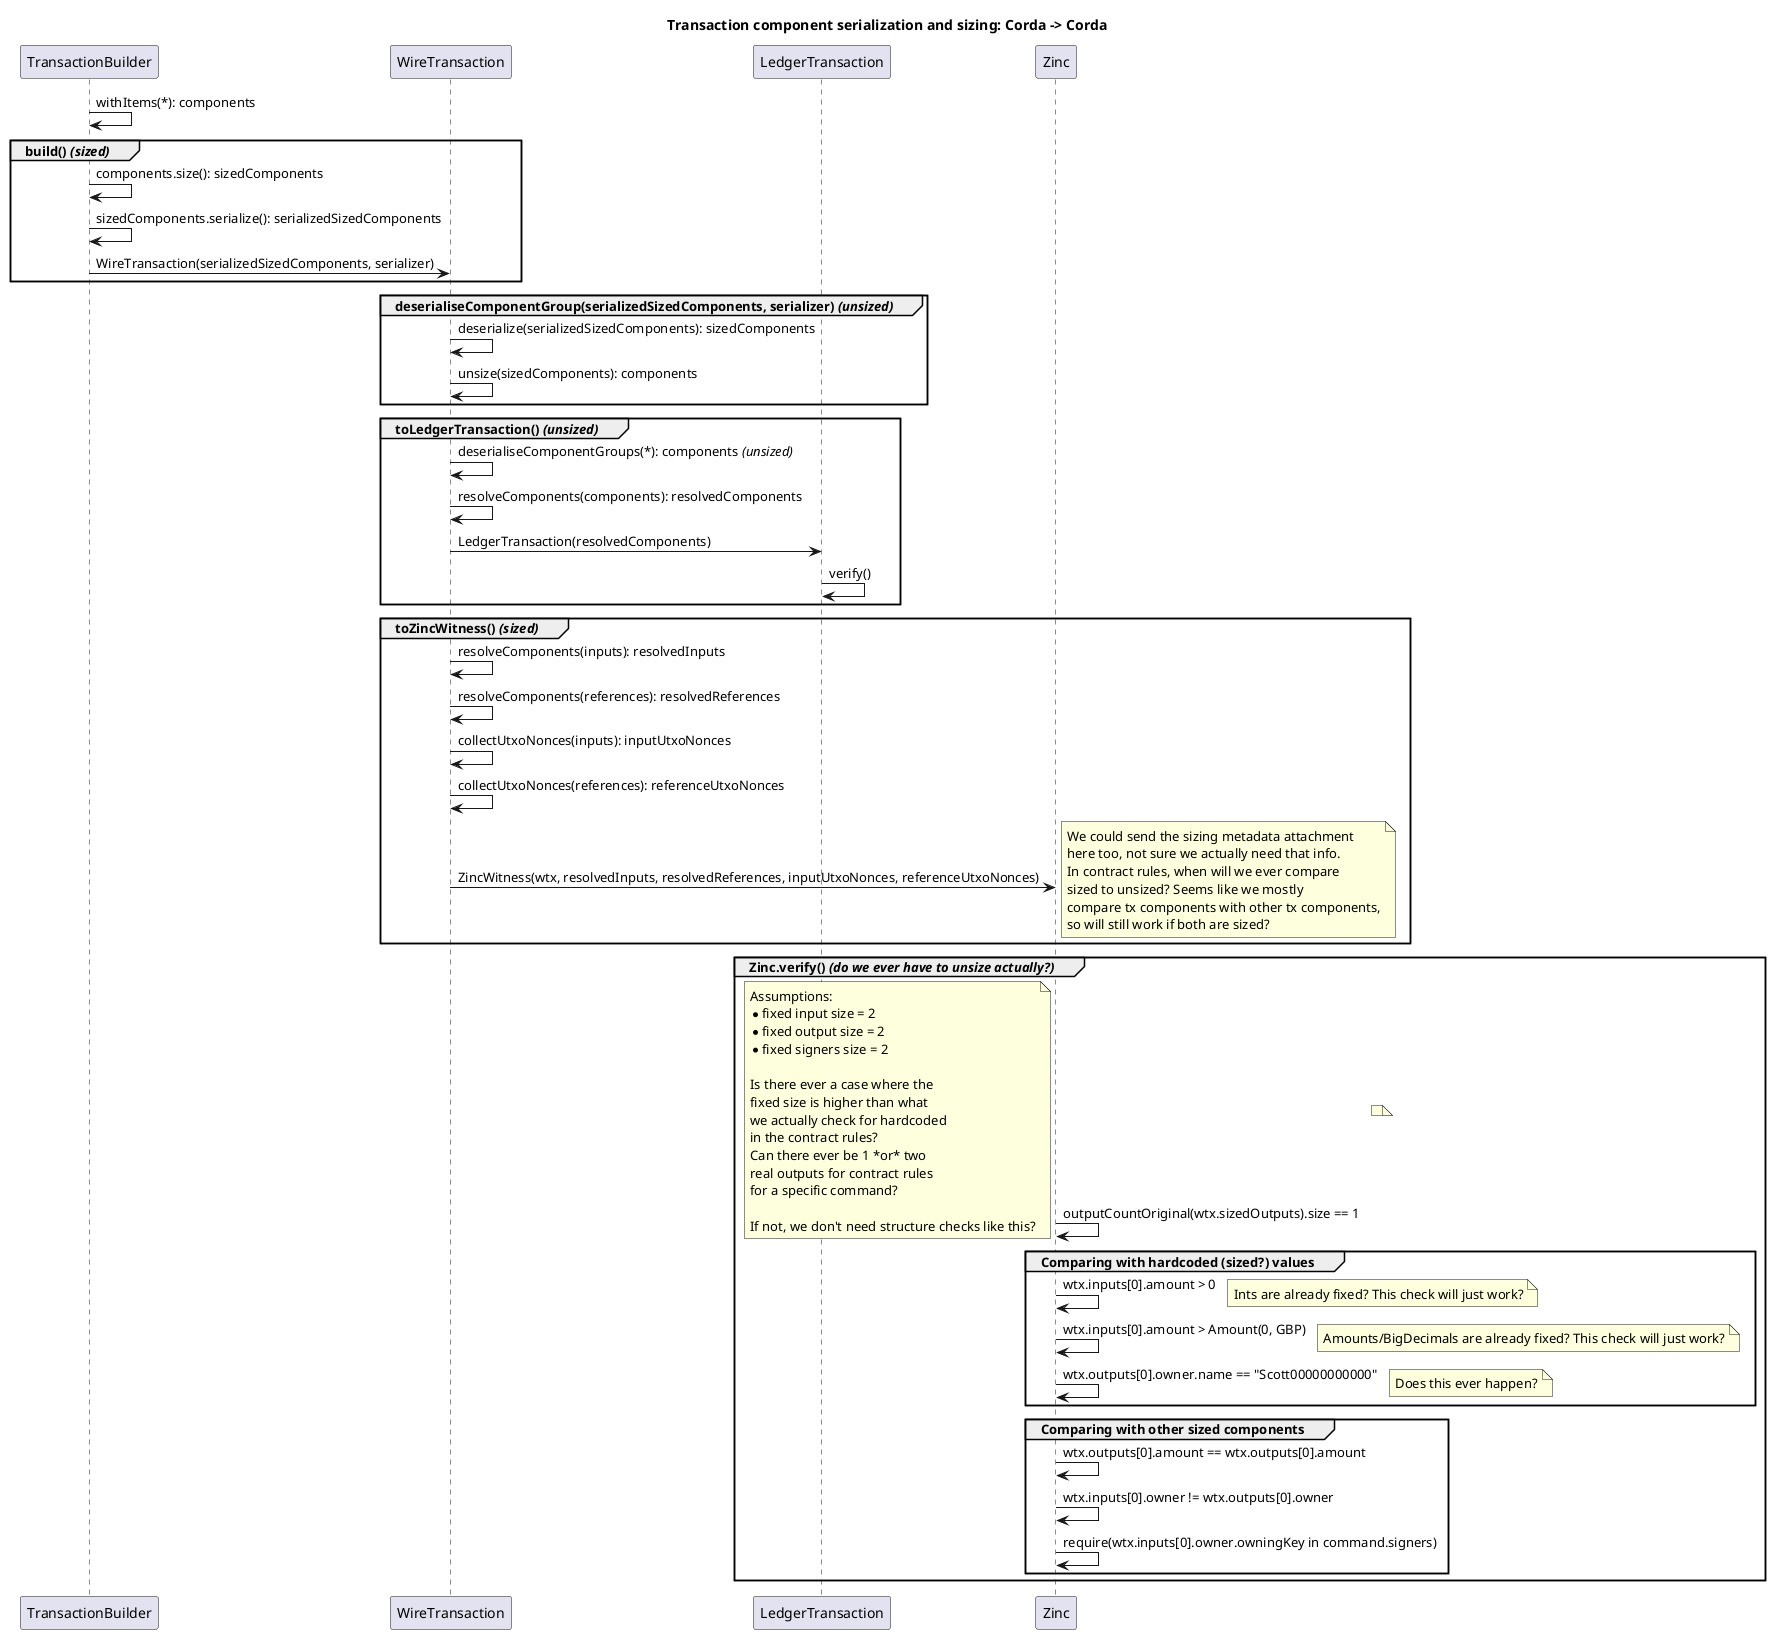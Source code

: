 @startuml
title Transaction component serialization and sizing: Corda -> Corda
skinparam backgroundColor white




txb as "TransactionBuilder" -> txb: withItems(*): components

group build() <i>(sized)</i>
txb -> txb: components.size(): sizedComponents
txb -> txb: sizedComponents.serialize(): serializedSizedComponents
txb -> wtx as "WireTransaction": WireTransaction(serializedSizedComponents, serializer)
end

group deserialiseComponentGroup(serializedSizedComponents, serializer) <i>(unsized)</i>
wtx -> wtx: deserialize(serializedSizedComponents): sizedComponents
wtx -> wtx: unsize(sizedComponents): components
end

group toLedgerTransaction() <i>(unsized)</i>
wtx -> wtx: deserialiseComponentGroups(*): components <i>(unsized)</i>
wtx -> wtx: resolveComponents(components): resolvedComponents
wtx -> ltx as "LedgerTransaction": LedgerTransaction(resolvedComponents)
ltx -> ltx: verify()
end

group toZincWitness() <i>(sized)</i>
wtx -> wtx: resolveComponents(inputs): resolvedInputs
wtx -> wtx: resolveComponents(references): resolvedReferences
wtx -> wtx: collectUtxoNonces(inputs): inputUtxoNonces
wtx -> wtx: collectUtxoNonces(references): referenceUtxoNonces
wtx -> znc as "Zinc": ZincWitness(wtx, resolvedInputs, resolvedReferences, inputUtxoNonces, referenceUtxoNonces)
note right
We could send the sizing metadata attachment
here too, not sure we actually need that info.
In contract rules, when will we ever compare
sized to unsized? Seems like we mostly
compare tx components with other tx components,
so will still work if both are sized?
end note
end

group Zinc.verify() <i>(do we ever have to unsize actually?)</i>
znc -> znc: outputCountOriginal(wtx.sizedOutputs).size == 1
note right:
note left
Assumptions:
* fixed input size = 2
* fixed output size = 2
* fixed signers size = 2

Is there ever a case where the
fixed size is higher than what
we actually check for hardcoded
in the contract rules?
Can there ever be 1 *or* two
real outputs for contract rules
for a specific command?

If not, we don't need structure checks like this?
end note

group Comparing with hardcoded (sized?) values
znc -> znc: wtx.inputs[0].amount > 0
note right: Ints are already fixed? This check will just work?
znc -> znc: wtx.inputs[0].amount > Amount(0, GBP)
note right: Amounts/BigDecimals are already fixed? This check will just work?
znc -> znc: wtx.outputs[0].owner.name == "Scott00000000000"
note right: Does this ever happen?
end group

group Comparing with other sized components
znc -> znc: wtx.outputs[0].amount == wtx.outputs[0].amount
znc -> znc: wtx.inputs[0].owner != wtx.outputs[0].owner
znc -> znc: require(wtx.inputs[0].owner.owningKey in command.signers)
end group

end
@enduml